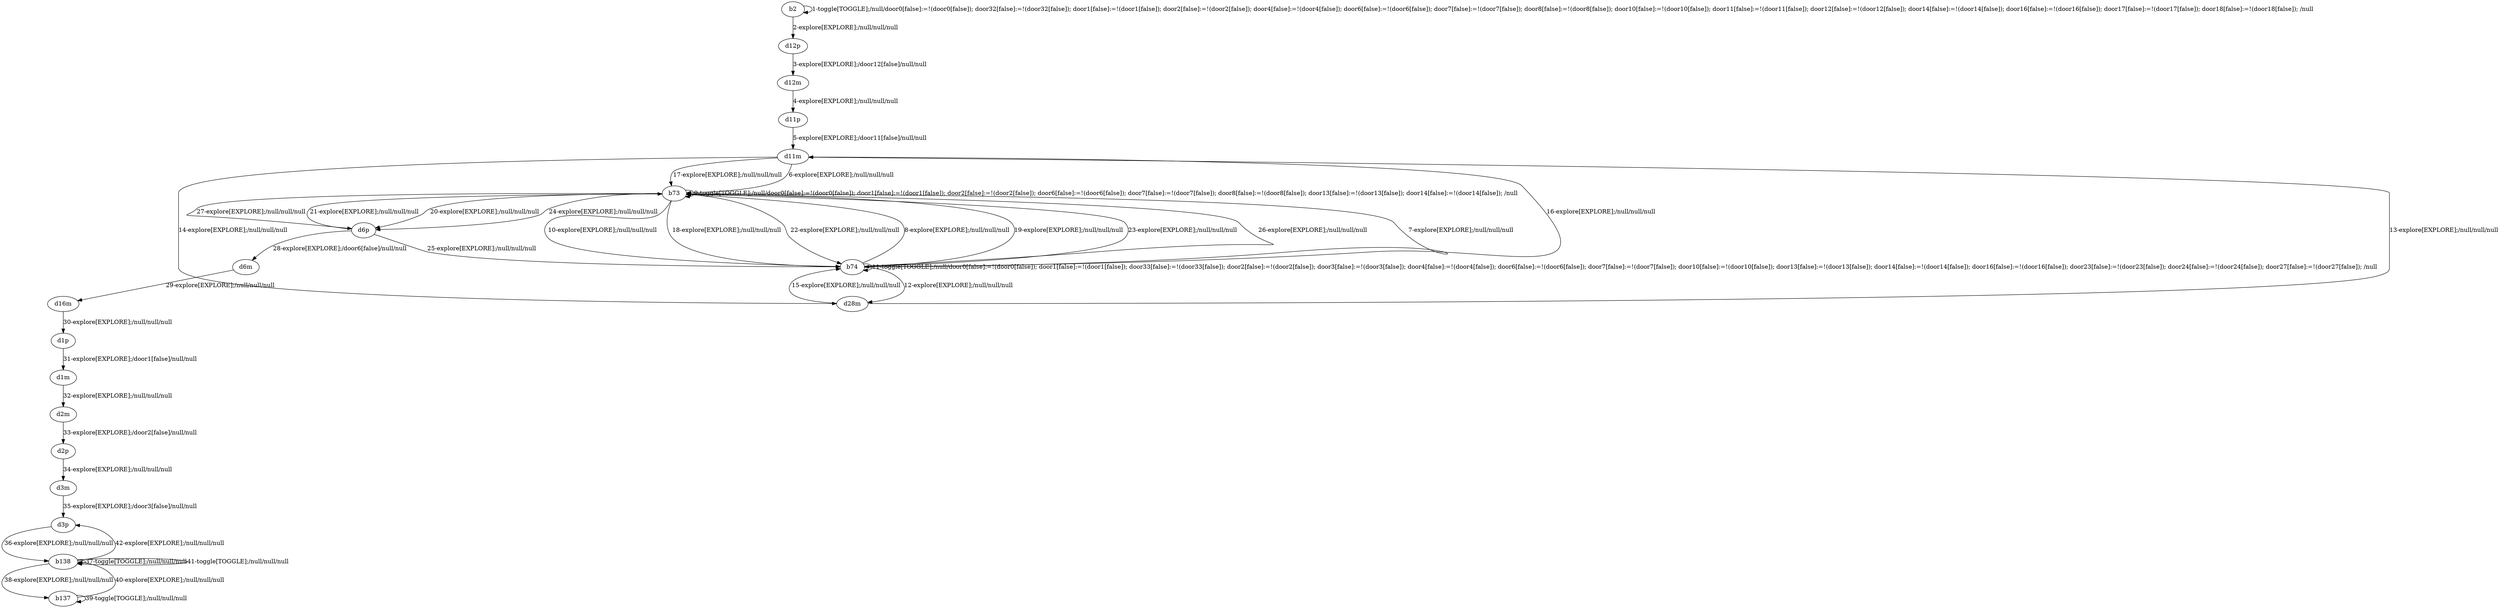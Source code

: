 # Total number of goals covered by this test: 3
# b138 --> b137
# b137 --> b138
# b137 --> b137

digraph g {
"b2" -> "b2" [label = "1-toggle[TOGGLE];/null/door0[false]:=!(door0[false]); door32[false]:=!(door32[false]); door1[false]:=!(door1[false]); door2[false]:=!(door2[false]); door4[false]:=!(door4[false]); door6[false]:=!(door6[false]); door7[false]:=!(door7[false]); door8[false]:=!(door8[false]); door10[false]:=!(door10[false]); door11[false]:=!(door11[false]); door12[false]:=!(door12[false]); door14[false]:=!(door14[false]); door16[false]:=!(door16[false]); door17[false]:=!(door17[false]); door18[false]:=!(door18[false]); /null"];
"b2" -> "d12p" [label = "2-explore[EXPLORE];/null/null/null"];
"d12p" -> "d12m" [label = "3-explore[EXPLORE];/door12[false]/null/null"];
"d12m" -> "d11p" [label = "4-explore[EXPLORE];/null/null/null"];
"d11p" -> "d11m" [label = "5-explore[EXPLORE];/door11[false]/null/null"];
"d11m" -> "b73" [label = "6-explore[EXPLORE];/null/null/null"];
"b73" -> "b74" [label = "7-explore[EXPLORE];/null/null/null"];
"b74" -> "b73" [label = "8-explore[EXPLORE];/null/null/null"];
"b73" -> "b73" [label = "9-toggle[TOGGLE];/null/door0[false]:=!(door0[false]); door1[false]:=!(door1[false]); door2[false]:=!(door2[false]); door6[false]:=!(door6[false]); door7[false]:=!(door7[false]); door8[false]:=!(door8[false]); door13[false]:=!(door13[false]); door14[false]:=!(door14[false]); /null"];
"b73" -> "b74" [label = "10-explore[EXPLORE];/null/null/null"];
"b74" -> "b74" [label = "11-toggle[TOGGLE];/null/door0[false]:=!(door0[false]); door1[false]:=!(door1[false]); door33[false]:=!(door33[false]); door2[false]:=!(door2[false]); door3[false]:=!(door3[false]); door4[false]:=!(door4[false]); door6[false]:=!(door6[false]); door7[false]:=!(door7[false]); door10[false]:=!(door10[false]); door13[false]:=!(door13[false]); door14[false]:=!(door14[false]); door16[false]:=!(door16[false]); door23[false]:=!(door23[false]); door24[false]:=!(door24[false]); door27[false]:=!(door27[false]); /null"];
"b74" -> "d28m" [label = "12-explore[EXPLORE];/null/null/null"];
"d28m" -> "d11m" [label = "13-explore[EXPLORE];/null/null/null"];
"d11m" -> "d28m" [label = "14-explore[EXPLORE];/null/null/null"];
"d28m" -> "b74" [label = "15-explore[EXPLORE];/null/null/null"];
"b74" -> "d11m" [label = "16-explore[EXPLORE];/null/null/null"];
"d11m" -> "b73" [label = "17-explore[EXPLORE];/null/null/null"];
"b73" -> "b74" [label = "18-explore[EXPLORE];/null/null/null"];
"b74" -> "b73" [label = "19-explore[EXPLORE];/null/null/null"];
"b73" -> "d6p" [label = "20-explore[EXPLORE];/null/null/null"];
"d6p" -> "b73" [label = "21-explore[EXPLORE];/null/null/null"];
"b73" -> "b74" [label = "22-explore[EXPLORE];/null/null/null"];
"b74" -> "b73" [label = "23-explore[EXPLORE];/null/null/null"];
"b73" -> "d6p" [label = "24-explore[EXPLORE];/null/null/null"];
"d6p" -> "b74" [label = "25-explore[EXPLORE];/null/null/null"];
"b74" -> "b73" [label = "26-explore[EXPLORE];/null/null/null"];
"b73" -> "d6p" [label = "27-explore[EXPLORE];/null/null/null"];
"d6p" -> "d6m" [label = "28-explore[EXPLORE];/door6[false]/null/null"];
"d6m" -> "d16m" [label = "29-explore[EXPLORE];/null/null/null"];
"d16m" -> "d1p" [label = "30-explore[EXPLORE];/null/null/null"];
"d1p" -> "d1m" [label = "31-explore[EXPLORE];/door1[false]/null/null"];
"d1m" -> "d2m" [label = "32-explore[EXPLORE];/null/null/null"];
"d2m" -> "d2p" [label = "33-explore[EXPLORE];/door2[false]/null/null"];
"d2p" -> "d3m" [label = "34-explore[EXPLORE];/null/null/null"];
"d3m" -> "d3p" [label = "35-explore[EXPLORE];/door3[false]/null/null"];
"d3p" -> "b138" [label = "36-explore[EXPLORE];/null/null/null"];
"b138" -> "b138" [label = "37-toggle[TOGGLE];/null/null/null"];
"b138" -> "b137" [label = "38-explore[EXPLORE];/null/null/null"];
"b137" -> "b137" [label = "39-toggle[TOGGLE];/null/null/null"];
"b137" -> "b138" [label = "40-explore[EXPLORE];/null/null/null"];
"b138" -> "b138" [label = "41-toggle[TOGGLE];/null/null/null"];
"b138" -> "d3p" [label = "42-explore[EXPLORE];/null/null/null"];
}